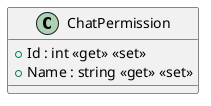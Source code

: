 @startuml
class ChatPermission {
    + Id : int <<get>> <<set>>
    + Name : string <<get>> <<set>>
}
@enduml
